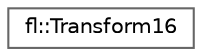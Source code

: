 digraph "Graphical Class Hierarchy"
{
 // INTERACTIVE_SVG=YES
 // LATEX_PDF_SIZE
  bgcolor="transparent";
  edge [fontname=Helvetica,fontsize=10,labelfontname=Helvetica,labelfontsize=10];
  node [fontname=Helvetica,fontsize=10,shape=box,height=0.2,width=0.4];
  rankdir="LR";
  Node0 [id="Node000000",label="fl::Transform16",height=0.2,width=0.4,color="grey40", fillcolor="white", style="filled",URL="$d0/dfa/structfl_1_1_transform16.html",tooltip=" "];
}
